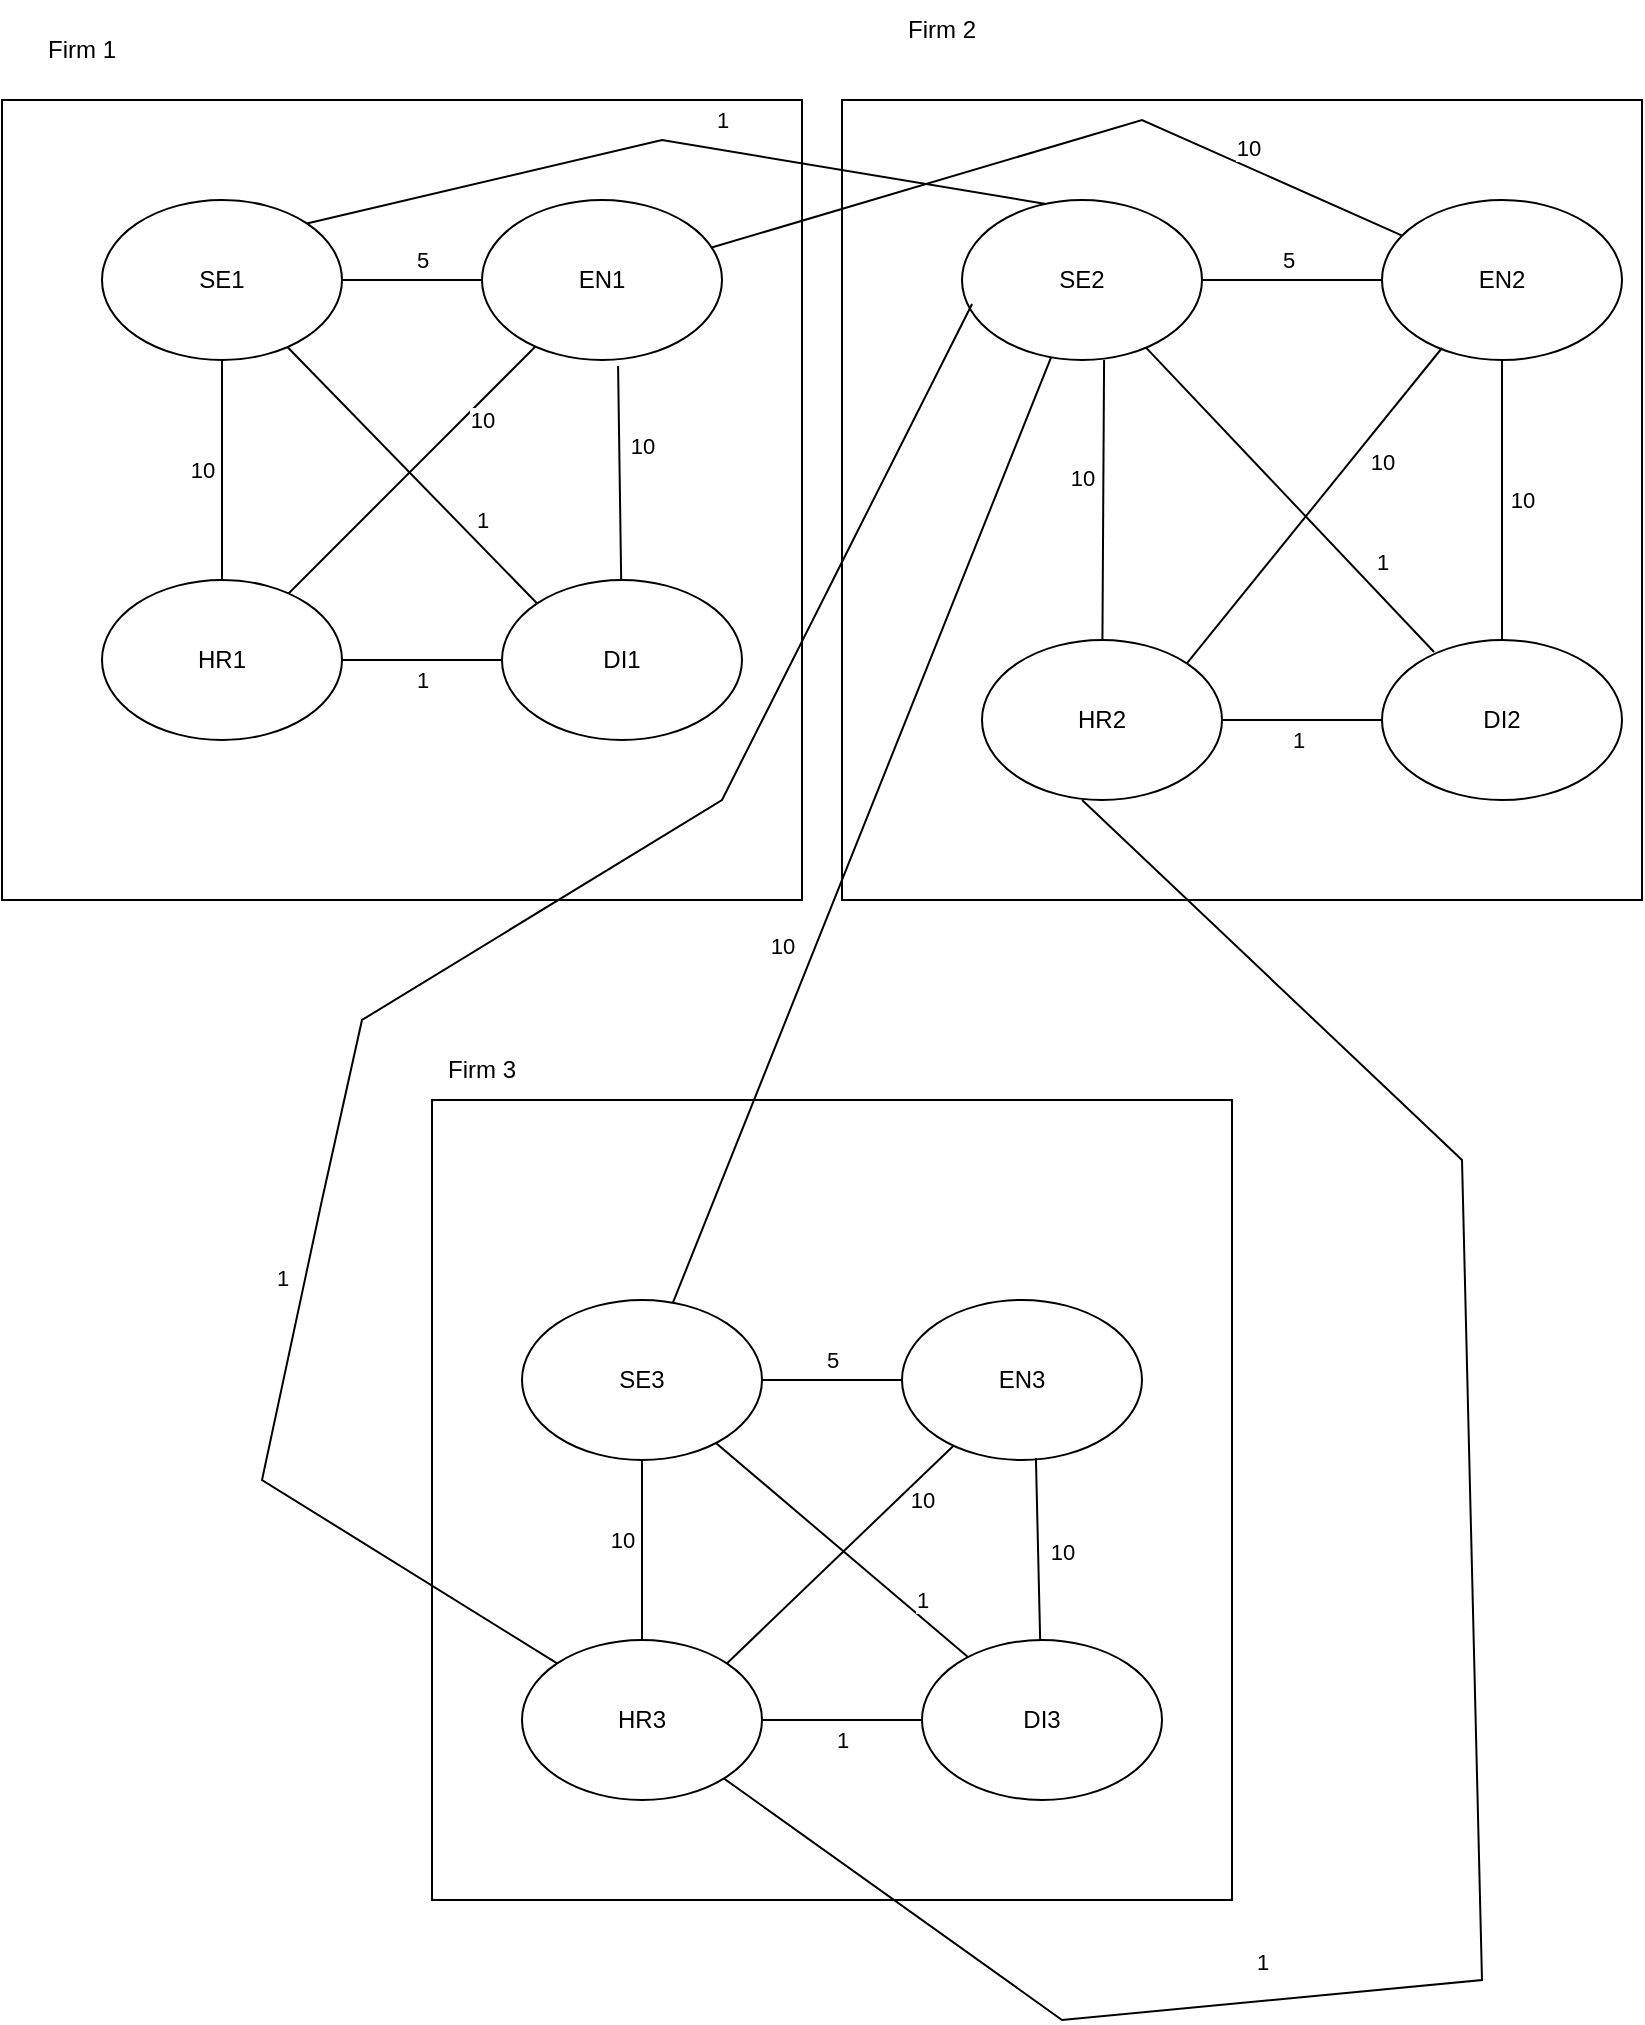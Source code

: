 <mxfile version="22.1.11" type="device">
  <diagram name="Page-1" id="V9e-tld085RO5gxXPKPd">
    <mxGraphModel dx="1434" dy="1880" grid="1" gridSize="10" guides="1" tooltips="1" connect="1" arrows="1" fold="1" page="1" pageScale="1" pageWidth="850" pageHeight="1100" math="0" shadow="0">
      <root>
        <mxCell id="0" />
        <mxCell id="1" parent="0" />
        <mxCell id="qZ_pkVnO6XhNciUabmrp-1" value="" style="whiteSpace=wrap;html=1;aspect=fixed;" parent="1" vertex="1">
          <mxGeometry x="10" y="30" width="400" height="400" as="geometry" />
        </mxCell>
        <mxCell id="qZ_pkVnO6XhNciUabmrp-2" value="SE1" style="ellipse;whiteSpace=wrap;html=1;" parent="1" vertex="1">
          <mxGeometry x="60" y="80" width="120" height="80" as="geometry" />
        </mxCell>
        <mxCell id="qZ_pkVnO6XhNciUabmrp-4" value="EN1" style="ellipse;whiteSpace=wrap;html=1;" parent="1" vertex="1">
          <mxGeometry x="250" y="80" width="120" height="80" as="geometry" />
        </mxCell>
        <mxCell id="qZ_pkVnO6XhNciUabmrp-5" value="DI1" style="ellipse;whiteSpace=wrap;html=1;" parent="1" vertex="1">
          <mxGeometry x="260" y="270" width="120" height="80" as="geometry" />
        </mxCell>
        <mxCell id="qZ_pkVnO6XhNciUabmrp-6" value="HR1" style="ellipse;whiteSpace=wrap;html=1;" parent="1" vertex="1">
          <mxGeometry x="60" y="270" width="120" height="80" as="geometry" />
        </mxCell>
        <mxCell id="qZ_pkVnO6XhNciUabmrp-7" value="" style="whiteSpace=wrap;html=1;aspect=fixed;" parent="1" vertex="1">
          <mxGeometry x="430" y="30" width="400" height="400" as="geometry" />
        </mxCell>
        <mxCell id="qZ_pkVnO6XhNciUabmrp-8" value="SE2" style="ellipse;whiteSpace=wrap;html=1;" parent="1" vertex="1">
          <mxGeometry x="490" y="80" width="120" height="80" as="geometry" />
        </mxCell>
        <mxCell id="qZ_pkVnO6XhNciUabmrp-9" value="EN2" style="ellipse;whiteSpace=wrap;html=1;" parent="1" vertex="1">
          <mxGeometry x="700" y="80" width="120" height="80" as="geometry" />
        </mxCell>
        <mxCell id="qZ_pkVnO6XhNciUabmrp-10" value="HR2" style="ellipse;whiteSpace=wrap;html=1;" parent="1" vertex="1">
          <mxGeometry x="500" y="300" width="120" height="80" as="geometry" />
        </mxCell>
        <mxCell id="qZ_pkVnO6XhNciUabmrp-11" value="DI2" style="ellipse;whiteSpace=wrap;html=1;" parent="1" vertex="1">
          <mxGeometry x="700" y="300" width="120" height="80" as="geometry" />
        </mxCell>
        <mxCell id="qZ_pkVnO6XhNciUabmrp-12" value="" style="whiteSpace=wrap;html=1;aspect=fixed;" parent="1" vertex="1">
          <mxGeometry x="225" y="530" width="400" height="400" as="geometry" />
        </mxCell>
        <mxCell id="qZ_pkVnO6XhNciUabmrp-13" value="SE3" style="ellipse;whiteSpace=wrap;html=1;" parent="1" vertex="1">
          <mxGeometry x="270" y="630" width="120" height="80" as="geometry" />
        </mxCell>
        <mxCell id="qZ_pkVnO6XhNciUabmrp-14" value="EN3" style="ellipse;whiteSpace=wrap;html=1;" parent="1" vertex="1">
          <mxGeometry x="460" y="630" width="120" height="80" as="geometry" />
        </mxCell>
        <mxCell id="qZ_pkVnO6XhNciUabmrp-15" value="DI3" style="ellipse;whiteSpace=wrap;html=1;" parent="1" vertex="1">
          <mxGeometry x="470" y="800" width="120" height="80" as="geometry" />
        </mxCell>
        <mxCell id="qZ_pkVnO6XhNciUabmrp-16" value="HR3" style="ellipse;whiteSpace=wrap;html=1;" parent="1" vertex="1">
          <mxGeometry x="270" y="800" width="120" height="80" as="geometry" />
        </mxCell>
        <mxCell id="qZ_pkVnO6XhNciUabmrp-20" value="" style="endArrow=none;html=1;rounded=0;entryX=0;entryY=0.5;entryDx=0;entryDy=0;" parent="1" source="qZ_pkVnO6XhNciUabmrp-13" target="qZ_pkVnO6XhNciUabmrp-14" edge="1">
          <mxGeometry width="50" height="50" relative="1" as="geometry">
            <mxPoint x="400" y="590" as="sourcePoint" />
            <mxPoint x="450" y="540" as="targetPoint" />
          </mxGeometry>
        </mxCell>
        <mxCell id="qZ_pkVnO6XhNciUabmrp-65" value="5" style="edgeLabel;html=1;align=center;verticalAlign=middle;resizable=0;points=[];" parent="qZ_pkVnO6XhNciUabmrp-20" vertex="1" connectable="0">
          <mxGeometry x="0.057" y="3" relative="1" as="geometry">
            <mxPoint x="-2" y="-7" as="offset" />
          </mxGeometry>
        </mxCell>
        <mxCell id="qZ_pkVnO6XhNciUabmrp-26" value="" style="endArrow=none;html=1;rounded=0;exitX=1;exitY=0.5;exitDx=0;exitDy=0;" parent="1" source="qZ_pkVnO6XhNciUabmrp-16" target="qZ_pkVnO6XhNciUabmrp-15" edge="1">
          <mxGeometry width="50" height="50" relative="1" as="geometry">
            <mxPoint x="400" y="590" as="sourcePoint" />
            <mxPoint x="450" y="540" as="targetPoint" />
            <Array as="points" />
          </mxGeometry>
        </mxCell>
        <mxCell id="qZ_pkVnO6XhNciUabmrp-69" value="1" style="edgeLabel;html=1;align=center;verticalAlign=middle;resizable=0;points=[];" parent="qZ_pkVnO6XhNciUabmrp-26" vertex="1" connectable="0">
          <mxGeometry x="0.05" y="-2" relative="1" as="geometry">
            <mxPoint x="-2" y="8" as="offset" />
          </mxGeometry>
        </mxCell>
        <mxCell id="qZ_pkVnO6XhNciUabmrp-27" value="" style="endArrow=none;html=1;rounded=0;exitX=0.5;exitY=0;exitDx=0;exitDy=0;entryX=0.5;entryY=1;entryDx=0;entryDy=0;" parent="1" source="qZ_pkVnO6XhNciUabmrp-16" target="qZ_pkVnO6XhNciUabmrp-13" edge="1">
          <mxGeometry width="50" height="50" relative="1" as="geometry">
            <mxPoint x="400" y="590" as="sourcePoint" />
            <mxPoint x="450" y="540" as="targetPoint" />
          </mxGeometry>
        </mxCell>
        <mxCell id="qZ_pkVnO6XhNciUabmrp-31" value="10" style="edgeLabel;html=1;align=center;verticalAlign=middle;resizable=0;points=[];" parent="qZ_pkVnO6XhNciUabmrp-27" vertex="1" connectable="0">
          <mxGeometry x="0.2" relative="1" as="geometry">
            <mxPoint x="-10" y="4" as="offset" />
          </mxGeometry>
        </mxCell>
        <mxCell id="qZ_pkVnO6XhNciUabmrp-28" value="" style="endArrow=none;html=1;rounded=0;entryX=0.558;entryY=0.988;entryDx=0;entryDy=0;entryPerimeter=0;" parent="1" source="qZ_pkVnO6XhNciUabmrp-15" target="qZ_pkVnO6XhNciUabmrp-14" edge="1">
          <mxGeometry width="50" height="50" relative="1" as="geometry">
            <mxPoint x="400" y="590" as="sourcePoint" />
            <mxPoint x="450" y="540" as="targetPoint" />
          </mxGeometry>
        </mxCell>
        <mxCell id="qZ_pkVnO6XhNciUabmrp-68" value="10" style="edgeLabel;html=1;align=center;verticalAlign=middle;resizable=0;points=[];" parent="qZ_pkVnO6XhNciUabmrp-28" vertex="1" connectable="0">
          <mxGeometry x="-0.035" y="-5" relative="1" as="geometry">
            <mxPoint x="7" as="offset" />
          </mxGeometry>
        </mxCell>
        <mxCell id="qZ_pkVnO6XhNciUabmrp-29" value="" style="endArrow=none;html=1;rounded=0;exitX=1;exitY=0;exitDx=0;exitDy=0;" parent="1" source="qZ_pkVnO6XhNciUabmrp-16" target="qZ_pkVnO6XhNciUabmrp-14" edge="1">
          <mxGeometry width="50" height="50" relative="1" as="geometry">
            <mxPoint x="400" y="590" as="sourcePoint" />
            <mxPoint x="450" y="540" as="targetPoint" />
          </mxGeometry>
        </mxCell>
        <mxCell id="qZ_pkVnO6XhNciUabmrp-66" value="10" style="edgeLabel;html=1;align=center;verticalAlign=middle;resizable=0;points=[];" parent="qZ_pkVnO6XhNciUabmrp-29" vertex="1" connectable="0">
          <mxGeometry x="0.506" relative="1" as="geometry">
            <mxPoint x="12" as="offset" />
          </mxGeometry>
        </mxCell>
        <mxCell id="qZ_pkVnO6XhNciUabmrp-30" value="" style="endArrow=none;html=1;rounded=0;" parent="1" source="qZ_pkVnO6XhNciUabmrp-13" target="qZ_pkVnO6XhNciUabmrp-15" edge="1">
          <mxGeometry width="50" height="50" relative="1" as="geometry">
            <mxPoint x="400" y="590" as="sourcePoint" />
            <mxPoint x="450" y="540" as="targetPoint" />
          </mxGeometry>
        </mxCell>
        <mxCell id="qZ_pkVnO6XhNciUabmrp-67" value="1" style="edgeLabel;html=1;align=center;verticalAlign=middle;resizable=0;points=[];" parent="qZ_pkVnO6XhNciUabmrp-30" vertex="1" connectable="0">
          <mxGeometry x="0.68" y="2" relative="1" as="geometry">
            <mxPoint x="-4" y="-10" as="offset" />
          </mxGeometry>
        </mxCell>
        <mxCell id="qZ_pkVnO6XhNciUabmrp-32" value="" style="endArrow=none;html=1;rounded=0;entryX=0.567;entryY=1.038;entryDx=0;entryDy=0;entryPerimeter=0;" parent="1" source="qZ_pkVnO6XhNciUabmrp-5" target="qZ_pkVnO6XhNciUabmrp-4" edge="1">
          <mxGeometry width="50" height="50" relative="1" as="geometry">
            <mxPoint x="400" y="190" as="sourcePoint" />
            <mxPoint x="450" y="140" as="targetPoint" />
          </mxGeometry>
        </mxCell>
        <mxCell id="qZ_pkVnO6XhNciUabmrp-45" value="10" style="edgeLabel;html=1;align=center;verticalAlign=middle;resizable=0;points=[];" parent="qZ_pkVnO6XhNciUabmrp-32" vertex="1" connectable="0">
          <mxGeometry x="0.253" relative="1" as="geometry">
            <mxPoint x="11" as="offset" />
          </mxGeometry>
        </mxCell>
        <mxCell id="qZ_pkVnO6XhNciUabmrp-33" value="" style="endArrow=none;html=1;rounded=0;exitX=1;exitY=0.5;exitDx=0;exitDy=0;" parent="1" source="qZ_pkVnO6XhNciUabmrp-6" target="qZ_pkVnO6XhNciUabmrp-5" edge="1">
          <mxGeometry width="50" height="50" relative="1" as="geometry">
            <mxPoint x="400" y="190" as="sourcePoint" />
            <mxPoint x="450" y="140" as="targetPoint" />
          </mxGeometry>
        </mxCell>
        <mxCell id="qZ_pkVnO6XhNciUabmrp-44" value="1" style="edgeLabel;html=1;align=center;verticalAlign=middle;resizable=0;points=[];" parent="qZ_pkVnO6XhNciUabmrp-33" vertex="1" connectable="0">
          <mxGeometry x="-0.175" y="-4" relative="1" as="geometry">
            <mxPoint x="7" y="6" as="offset" />
          </mxGeometry>
        </mxCell>
        <mxCell id="qZ_pkVnO6XhNciUabmrp-34" value="" style="endArrow=none;html=1;rounded=0;exitX=0.5;exitY=0;exitDx=0;exitDy=0;entryX=0.5;entryY=1;entryDx=0;entryDy=0;" parent="1" source="qZ_pkVnO6XhNciUabmrp-6" target="qZ_pkVnO6XhNciUabmrp-2" edge="1">
          <mxGeometry width="50" height="50" relative="1" as="geometry">
            <mxPoint x="400" y="190" as="sourcePoint" />
            <mxPoint x="450" y="140" as="targetPoint" />
          </mxGeometry>
        </mxCell>
        <mxCell id="qZ_pkVnO6XhNciUabmrp-40" value="10" style="edgeLabel;html=1;align=center;verticalAlign=middle;resizable=0;points=[];" parent="qZ_pkVnO6XhNciUabmrp-34" vertex="1" connectable="0">
          <mxGeometry y="1" relative="1" as="geometry">
            <mxPoint x="-9" as="offset" />
          </mxGeometry>
        </mxCell>
        <mxCell id="qZ_pkVnO6XhNciUabmrp-35" value="" style="endArrow=none;html=1;rounded=0;entryX=0;entryY=0.5;entryDx=0;entryDy=0;" parent="1" source="qZ_pkVnO6XhNciUabmrp-2" target="qZ_pkVnO6XhNciUabmrp-4" edge="1">
          <mxGeometry width="50" height="50" relative="1" as="geometry">
            <mxPoint x="400" y="190" as="sourcePoint" />
            <mxPoint x="450" y="140" as="targetPoint" />
          </mxGeometry>
        </mxCell>
        <mxCell id="qZ_pkVnO6XhNciUabmrp-41" value="5" style="edgeLabel;html=1;align=center;verticalAlign=middle;resizable=0;points=[];" parent="qZ_pkVnO6XhNciUabmrp-35" vertex="1" connectable="0">
          <mxGeometry x="0.2" y="1" relative="1" as="geometry">
            <mxPoint x="-2" y="-9" as="offset" />
          </mxGeometry>
        </mxCell>
        <mxCell id="qZ_pkVnO6XhNciUabmrp-36" value="" style="endArrow=none;html=1;rounded=0;" parent="1" source="qZ_pkVnO6XhNciUabmrp-6" target="qZ_pkVnO6XhNciUabmrp-4" edge="1">
          <mxGeometry width="50" height="50" relative="1" as="geometry">
            <mxPoint x="400" y="190" as="sourcePoint" />
            <mxPoint x="450" y="140" as="targetPoint" />
          </mxGeometry>
        </mxCell>
        <mxCell id="qZ_pkVnO6XhNciUabmrp-42" value="10" style="edgeLabel;html=1;align=center;verticalAlign=middle;resizable=0;points=[];" parent="qZ_pkVnO6XhNciUabmrp-36" vertex="1" connectable="0">
          <mxGeometry x="0.478" y="-1" relative="1" as="geometry">
            <mxPoint x="5" y="4" as="offset" />
          </mxGeometry>
        </mxCell>
        <mxCell id="qZ_pkVnO6XhNciUabmrp-37" value="" style="endArrow=none;html=1;rounded=0;exitX=0;exitY=0;exitDx=0;exitDy=0;" parent="1" source="qZ_pkVnO6XhNciUabmrp-5" target="qZ_pkVnO6XhNciUabmrp-2" edge="1">
          <mxGeometry width="50" height="50" relative="1" as="geometry">
            <mxPoint x="400" y="190" as="sourcePoint" />
            <mxPoint x="450" y="140" as="targetPoint" />
          </mxGeometry>
        </mxCell>
        <mxCell id="qZ_pkVnO6XhNciUabmrp-43" value="1" style="edgeLabel;html=1;align=center;verticalAlign=middle;resizable=0;points=[];" parent="qZ_pkVnO6XhNciUabmrp-37" vertex="1" connectable="0">
          <mxGeometry x="-0.469" y="2" relative="1" as="geometry">
            <mxPoint x="7" y="-9" as="offset" />
          </mxGeometry>
        </mxCell>
        <mxCell id="qZ_pkVnO6XhNciUabmrp-38" value="" style="endArrow=none;html=1;rounded=0;entryX=0;entryY=0.5;entryDx=0;entryDy=0;exitX=1;exitY=0.5;exitDx=0;exitDy=0;" parent="1" source="qZ_pkVnO6XhNciUabmrp-8" target="qZ_pkVnO6XhNciUabmrp-9" edge="1">
          <mxGeometry width="50" height="50" relative="1" as="geometry">
            <mxPoint x="400" y="190" as="sourcePoint" />
            <mxPoint x="450" y="140" as="targetPoint" />
          </mxGeometry>
        </mxCell>
        <mxCell id="qZ_pkVnO6XhNciUabmrp-60" value="5" style="edgeLabel;html=1;align=center;verticalAlign=middle;resizable=0;points=[];" parent="qZ_pkVnO6XhNciUabmrp-38" vertex="1" connectable="0">
          <mxGeometry x="-0.044" y="-3" relative="1" as="geometry">
            <mxPoint y="-13" as="offset" />
          </mxGeometry>
        </mxCell>
        <mxCell id="qZ_pkVnO6XhNciUabmrp-39" value="" style="endArrow=none;html=1;rounded=0;entryX=0.592;entryY=1;entryDx=0;entryDy=0;entryPerimeter=0;" parent="1" source="qZ_pkVnO6XhNciUabmrp-10" target="qZ_pkVnO6XhNciUabmrp-8" edge="1">
          <mxGeometry width="50" height="50" relative="1" as="geometry">
            <mxPoint x="400" y="190" as="sourcePoint" />
            <mxPoint x="450" y="140" as="targetPoint" />
          </mxGeometry>
        </mxCell>
        <mxCell id="qZ_pkVnO6XhNciUabmrp-59" value="10" style="edgeLabel;html=1;align=center;verticalAlign=middle;resizable=0;points=[];" parent="qZ_pkVnO6XhNciUabmrp-39" vertex="1" connectable="0">
          <mxGeometry x="0.157" y="3" relative="1" as="geometry">
            <mxPoint x="-8" as="offset" />
          </mxGeometry>
        </mxCell>
        <mxCell id="qZ_pkVnO6XhNciUabmrp-47" value="" style="endArrow=none;html=1;rounded=0;exitX=1;exitY=0;exitDx=0;exitDy=0;entryX=0.35;entryY=0.025;entryDx=0;entryDy=0;entryPerimeter=0;" parent="1" source="qZ_pkVnO6XhNciUabmrp-2" target="qZ_pkVnO6XhNciUabmrp-8" edge="1">
          <mxGeometry width="50" height="50" relative="1" as="geometry">
            <mxPoint x="400" y="190" as="sourcePoint" />
            <mxPoint x="450" y="140" as="targetPoint" />
            <Array as="points">
              <mxPoint x="340" y="50" />
            </Array>
          </mxGeometry>
        </mxCell>
        <mxCell id="qZ_pkVnO6XhNciUabmrp-48" value="1" style="edgeLabel;html=1;align=center;verticalAlign=middle;resizable=0;points=[];" parent="qZ_pkVnO6XhNciUabmrp-47" vertex="1" connectable="0">
          <mxGeometry x="0.055" y="-1" relative="1" as="geometry">
            <mxPoint x="14" y="-14" as="offset" />
          </mxGeometry>
        </mxCell>
        <mxCell id="qZ_pkVnO6XhNciUabmrp-49" value="Firm 1" style="text;html=1;strokeColor=none;fillColor=none;align=center;verticalAlign=middle;whiteSpace=wrap;rounded=0;" parent="1" vertex="1">
          <mxGeometry x="20" y="-10" width="60" height="30" as="geometry" />
        </mxCell>
        <mxCell id="qZ_pkVnO6XhNciUabmrp-51" value="Firm 2" style="text;html=1;strokeColor=none;fillColor=none;align=center;verticalAlign=middle;whiteSpace=wrap;rounded=0;" parent="1" vertex="1">
          <mxGeometry x="450" y="-20" width="60" height="30" as="geometry" />
        </mxCell>
        <mxCell id="qZ_pkVnO6XhNciUabmrp-52" value="Firm 3" style="text;html=1;strokeColor=none;fillColor=none;align=center;verticalAlign=middle;whiteSpace=wrap;rounded=0;" parent="1" vertex="1">
          <mxGeometry x="220" y="500" width="60" height="30" as="geometry" />
        </mxCell>
        <mxCell id="qZ_pkVnO6XhNciUabmrp-53" value="" style="endArrow=none;html=1;rounded=0;" parent="1" source="qZ_pkVnO6XhNciUabmrp-4" target="qZ_pkVnO6XhNciUabmrp-9" edge="1">
          <mxGeometry width="50" height="50" relative="1" as="geometry">
            <mxPoint x="400" y="250" as="sourcePoint" />
            <mxPoint x="450" y="200" as="targetPoint" />
            <Array as="points">
              <mxPoint x="580" y="40" />
            </Array>
          </mxGeometry>
        </mxCell>
        <mxCell id="qZ_pkVnO6XhNciUabmrp-54" value="10" style="edgeLabel;html=1;align=center;verticalAlign=middle;resizable=0;points=[];" parent="qZ_pkVnO6XhNciUabmrp-53" vertex="1" connectable="0">
          <mxGeometry x="0.524" y="1" relative="1" as="geometry">
            <mxPoint x="2" y="-8" as="offset" />
          </mxGeometry>
        </mxCell>
        <mxCell id="qZ_pkVnO6XhNciUabmrp-55" value="" style="endArrow=none;html=1;rounded=0;exitX=0.5;exitY=0;exitDx=0;exitDy=0;entryX=0.5;entryY=1;entryDx=0;entryDy=0;" parent="1" source="qZ_pkVnO6XhNciUabmrp-11" target="qZ_pkVnO6XhNciUabmrp-9" edge="1">
          <mxGeometry width="50" height="50" relative="1" as="geometry">
            <mxPoint x="400" y="250" as="sourcePoint" />
            <mxPoint x="450" y="200" as="targetPoint" />
          </mxGeometry>
        </mxCell>
        <mxCell id="qZ_pkVnO6XhNciUabmrp-63" value="10" style="edgeLabel;html=1;align=center;verticalAlign=middle;resizable=0;points=[];" parent="qZ_pkVnO6XhNciUabmrp-55" vertex="1" connectable="0">
          <mxGeometry x="0.014" y="-5" relative="1" as="geometry">
            <mxPoint x="5" y="1" as="offset" />
          </mxGeometry>
        </mxCell>
        <mxCell id="qZ_pkVnO6XhNciUabmrp-56" value="" style="endArrow=none;html=1;rounded=0;" parent="1" source="qZ_pkVnO6XhNciUabmrp-10" target="qZ_pkVnO6XhNciUabmrp-11" edge="1">
          <mxGeometry width="50" height="50" relative="1" as="geometry">
            <mxPoint x="400" y="250" as="sourcePoint" />
            <mxPoint x="450" y="200" as="targetPoint" />
          </mxGeometry>
        </mxCell>
        <mxCell id="qZ_pkVnO6XhNciUabmrp-64" value="1" style="edgeLabel;html=1;align=center;verticalAlign=middle;resizable=0;points=[];" parent="qZ_pkVnO6XhNciUabmrp-56" vertex="1" connectable="0">
          <mxGeometry x="-0.05" y="-4" relative="1" as="geometry">
            <mxPoint y="6" as="offset" />
          </mxGeometry>
        </mxCell>
        <mxCell id="qZ_pkVnO6XhNciUabmrp-57" value="" style="endArrow=none;html=1;rounded=0;entryX=0.25;entryY=0.925;entryDx=0;entryDy=0;entryPerimeter=0;exitX=1;exitY=0;exitDx=0;exitDy=0;" parent="1" source="qZ_pkVnO6XhNciUabmrp-10" target="qZ_pkVnO6XhNciUabmrp-9" edge="1">
          <mxGeometry width="50" height="50" relative="1" as="geometry">
            <mxPoint x="400" y="250" as="sourcePoint" />
            <mxPoint x="450" y="200" as="targetPoint" />
          </mxGeometry>
        </mxCell>
        <mxCell id="qZ_pkVnO6XhNciUabmrp-61" value="10" style="edgeLabel;html=1;align=center;verticalAlign=middle;resizable=0;points=[];" parent="qZ_pkVnO6XhNciUabmrp-57" vertex="1" connectable="0">
          <mxGeometry x="0.387" y="-3" relative="1" as="geometry">
            <mxPoint x="7" y="6" as="offset" />
          </mxGeometry>
        </mxCell>
        <mxCell id="qZ_pkVnO6XhNciUabmrp-58" value="" style="endArrow=none;html=1;rounded=0;entryX=0.217;entryY=0.075;entryDx=0;entryDy=0;entryPerimeter=0;" parent="1" source="qZ_pkVnO6XhNciUabmrp-8" target="qZ_pkVnO6XhNciUabmrp-11" edge="1">
          <mxGeometry width="50" height="50" relative="1" as="geometry">
            <mxPoint x="400" y="250" as="sourcePoint" />
            <mxPoint x="450" y="200" as="targetPoint" />
          </mxGeometry>
        </mxCell>
        <mxCell id="qZ_pkVnO6XhNciUabmrp-62" value="1" style="edgeLabel;html=1;align=center;verticalAlign=middle;resizable=0;points=[];" parent="qZ_pkVnO6XhNciUabmrp-58" vertex="1" connectable="0">
          <mxGeometry x="0.587" y="2" relative="1" as="geometry">
            <mxPoint x="2" y="-13" as="offset" />
          </mxGeometry>
        </mxCell>
        <mxCell id="qZ_pkVnO6XhNciUabmrp-70" value="" style="endArrow=none;html=1;rounded=0;" parent="1" source="qZ_pkVnO6XhNciUabmrp-13" target="qZ_pkVnO6XhNciUabmrp-8" edge="1">
          <mxGeometry width="50" height="50" relative="1" as="geometry">
            <mxPoint x="400" y="450" as="sourcePoint" />
            <mxPoint x="450" y="400" as="targetPoint" />
          </mxGeometry>
        </mxCell>
        <mxCell id="qZ_pkVnO6XhNciUabmrp-71" value="10" style="edgeLabel;html=1;align=center;verticalAlign=middle;resizable=0;points=[];" parent="qZ_pkVnO6XhNciUabmrp-70" vertex="1" connectable="0">
          <mxGeometry x="-0.244" y="-1" relative="1" as="geometry">
            <mxPoint x="-18" as="offset" />
          </mxGeometry>
        </mxCell>
        <mxCell id="qZ_pkVnO6XhNciUabmrp-72" value="" style="endArrow=none;html=1;rounded=0;entryX=0.042;entryY=0.65;entryDx=0;entryDy=0;entryPerimeter=0;exitX=0;exitY=0;exitDx=0;exitDy=0;" parent="1" source="qZ_pkVnO6XhNciUabmrp-16" target="qZ_pkVnO6XhNciUabmrp-8" edge="1">
          <mxGeometry width="50" height="50" relative="1" as="geometry">
            <mxPoint x="400" y="450" as="sourcePoint" />
            <mxPoint x="450" y="400" as="targetPoint" />
            <Array as="points">
              <mxPoint x="140" y="720" />
              <mxPoint x="170" y="580" />
              <mxPoint x="190" y="490" />
              <mxPoint x="370" y="380" />
            </Array>
          </mxGeometry>
        </mxCell>
        <mxCell id="qZ_pkVnO6XhNciUabmrp-73" value="1" style="edgeLabel;html=1;align=center;verticalAlign=middle;resizable=0;points=[];" parent="qZ_pkVnO6XhNciUabmrp-72" vertex="1" connectable="0">
          <mxGeometry x="-0.382" y="-1" relative="1" as="geometry">
            <mxPoint x="-13" as="offset" />
          </mxGeometry>
        </mxCell>
        <mxCell id="DQJwwhCQ7t9wGabtWNte-1" value="" style="endArrow=none;html=1;rounded=0;entryX=0.417;entryY=1;entryDx=0;entryDy=0;entryPerimeter=0;" edge="1" parent="1" source="qZ_pkVnO6XhNciUabmrp-16" target="qZ_pkVnO6XhNciUabmrp-10">
          <mxGeometry width="50" height="50" relative="1" as="geometry">
            <mxPoint x="400" y="700" as="sourcePoint" />
            <mxPoint x="450" y="650" as="targetPoint" />
            <Array as="points">
              <mxPoint x="540" y="990" />
              <mxPoint x="750" y="970" />
              <mxPoint x="740" y="560" />
            </Array>
          </mxGeometry>
        </mxCell>
        <mxCell id="DQJwwhCQ7t9wGabtWNte-2" value="1" style="edgeLabel;html=1;align=center;verticalAlign=middle;resizable=0;points=[];" vertex="1" connectable="0" parent="DQJwwhCQ7t9wGabtWNte-1">
          <mxGeometry x="-0.47" y="-2" relative="1" as="geometry">
            <mxPoint x="19" y="-24" as="offset" />
          </mxGeometry>
        </mxCell>
      </root>
    </mxGraphModel>
  </diagram>
</mxfile>
